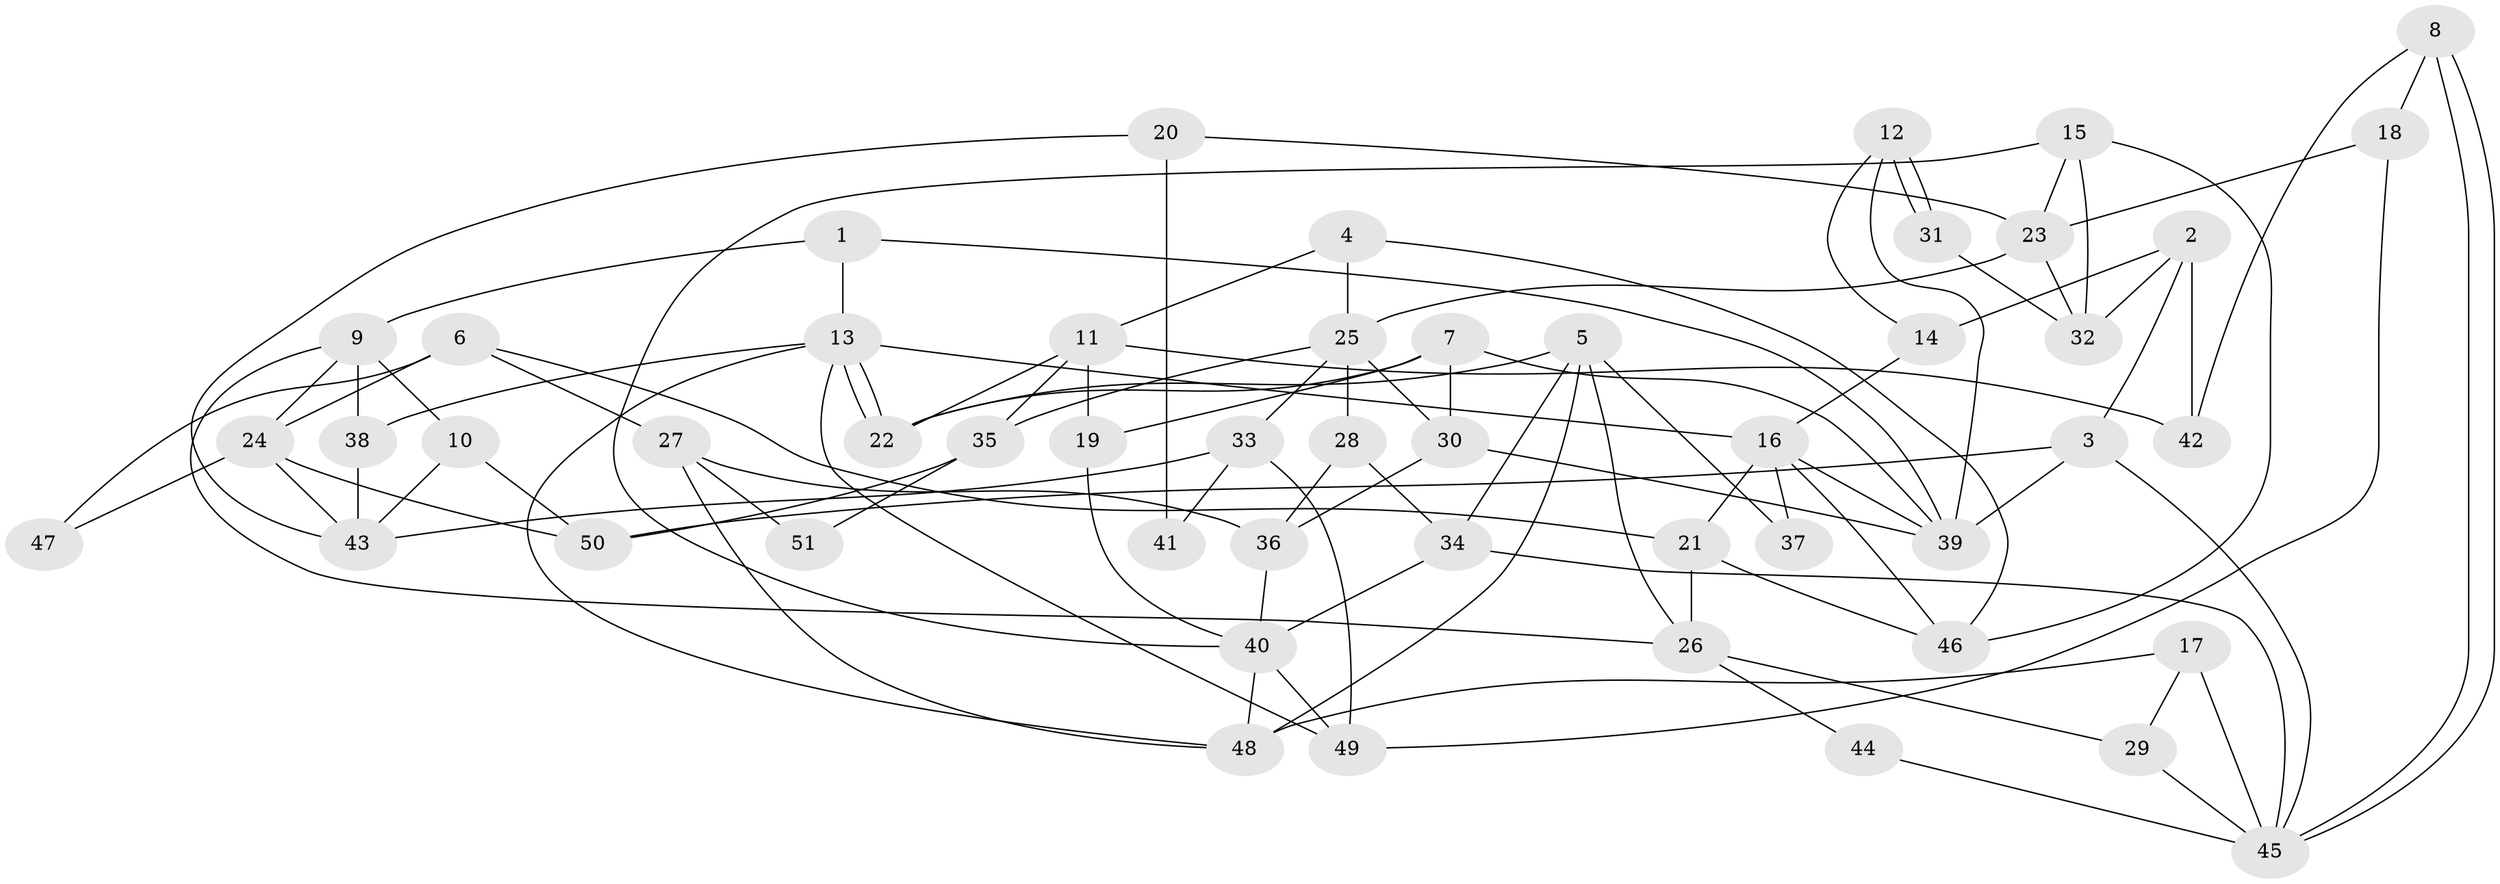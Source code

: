 // coarse degree distribution, {9: 0.2, 6: 0.2, 7: 0.06666666666666667, 5: 0.13333333333333333, 4: 0.26666666666666666, 8: 0.06666666666666667, 2: 0.06666666666666667}
// Generated by graph-tools (version 1.1) at 2025/18/03/04/25 18:18:46]
// undirected, 51 vertices, 102 edges
graph export_dot {
graph [start="1"]
  node [color=gray90,style=filled];
  1;
  2;
  3;
  4;
  5;
  6;
  7;
  8;
  9;
  10;
  11;
  12;
  13;
  14;
  15;
  16;
  17;
  18;
  19;
  20;
  21;
  22;
  23;
  24;
  25;
  26;
  27;
  28;
  29;
  30;
  31;
  32;
  33;
  34;
  35;
  36;
  37;
  38;
  39;
  40;
  41;
  42;
  43;
  44;
  45;
  46;
  47;
  48;
  49;
  50;
  51;
  1 -- 13;
  1 -- 9;
  1 -- 39;
  2 -- 3;
  2 -- 14;
  2 -- 32;
  2 -- 42;
  3 -- 50;
  3 -- 45;
  3 -- 39;
  4 -- 11;
  4 -- 46;
  4 -- 25;
  5 -- 22;
  5 -- 48;
  5 -- 26;
  5 -- 34;
  5 -- 37;
  6 -- 21;
  6 -- 27;
  6 -- 24;
  6 -- 47;
  7 -- 19;
  7 -- 39;
  7 -- 22;
  7 -- 30;
  8 -- 45;
  8 -- 45;
  8 -- 18;
  8 -- 42;
  9 -- 26;
  9 -- 24;
  9 -- 10;
  9 -- 38;
  10 -- 50;
  10 -- 43;
  11 -- 42;
  11 -- 22;
  11 -- 19;
  11 -- 35;
  12 -- 31;
  12 -- 31;
  12 -- 39;
  12 -- 14;
  13 -- 38;
  13 -- 22;
  13 -- 22;
  13 -- 16;
  13 -- 48;
  13 -- 49;
  14 -- 16;
  15 -- 40;
  15 -- 23;
  15 -- 32;
  15 -- 46;
  16 -- 39;
  16 -- 21;
  16 -- 37;
  16 -- 46;
  17 -- 29;
  17 -- 48;
  17 -- 45;
  18 -- 49;
  18 -- 23;
  19 -- 40;
  20 -- 23;
  20 -- 43;
  20 -- 41;
  21 -- 46;
  21 -- 26;
  23 -- 32;
  23 -- 25;
  24 -- 43;
  24 -- 47;
  24 -- 50;
  25 -- 30;
  25 -- 28;
  25 -- 33;
  25 -- 35;
  26 -- 29;
  26 -- 44;
  27 -- 48;
  27 -- 36;
  27 -- 51;
  28 -- 34;
  28 -- 36;
  29 -- 45;
  30 -- 39;
  30 -- 36;
  31 -- 32;
  33 -- 49;
  33 -- 41;
  33 -- 43;
  34 -- 45;
  34 -- 40;
  35 -- 50;
  35 -- 51;
  36 -- 40;
  38 -- 43;
  40 -- 48;
  40 -- 49;
  44 -- 45;
}
